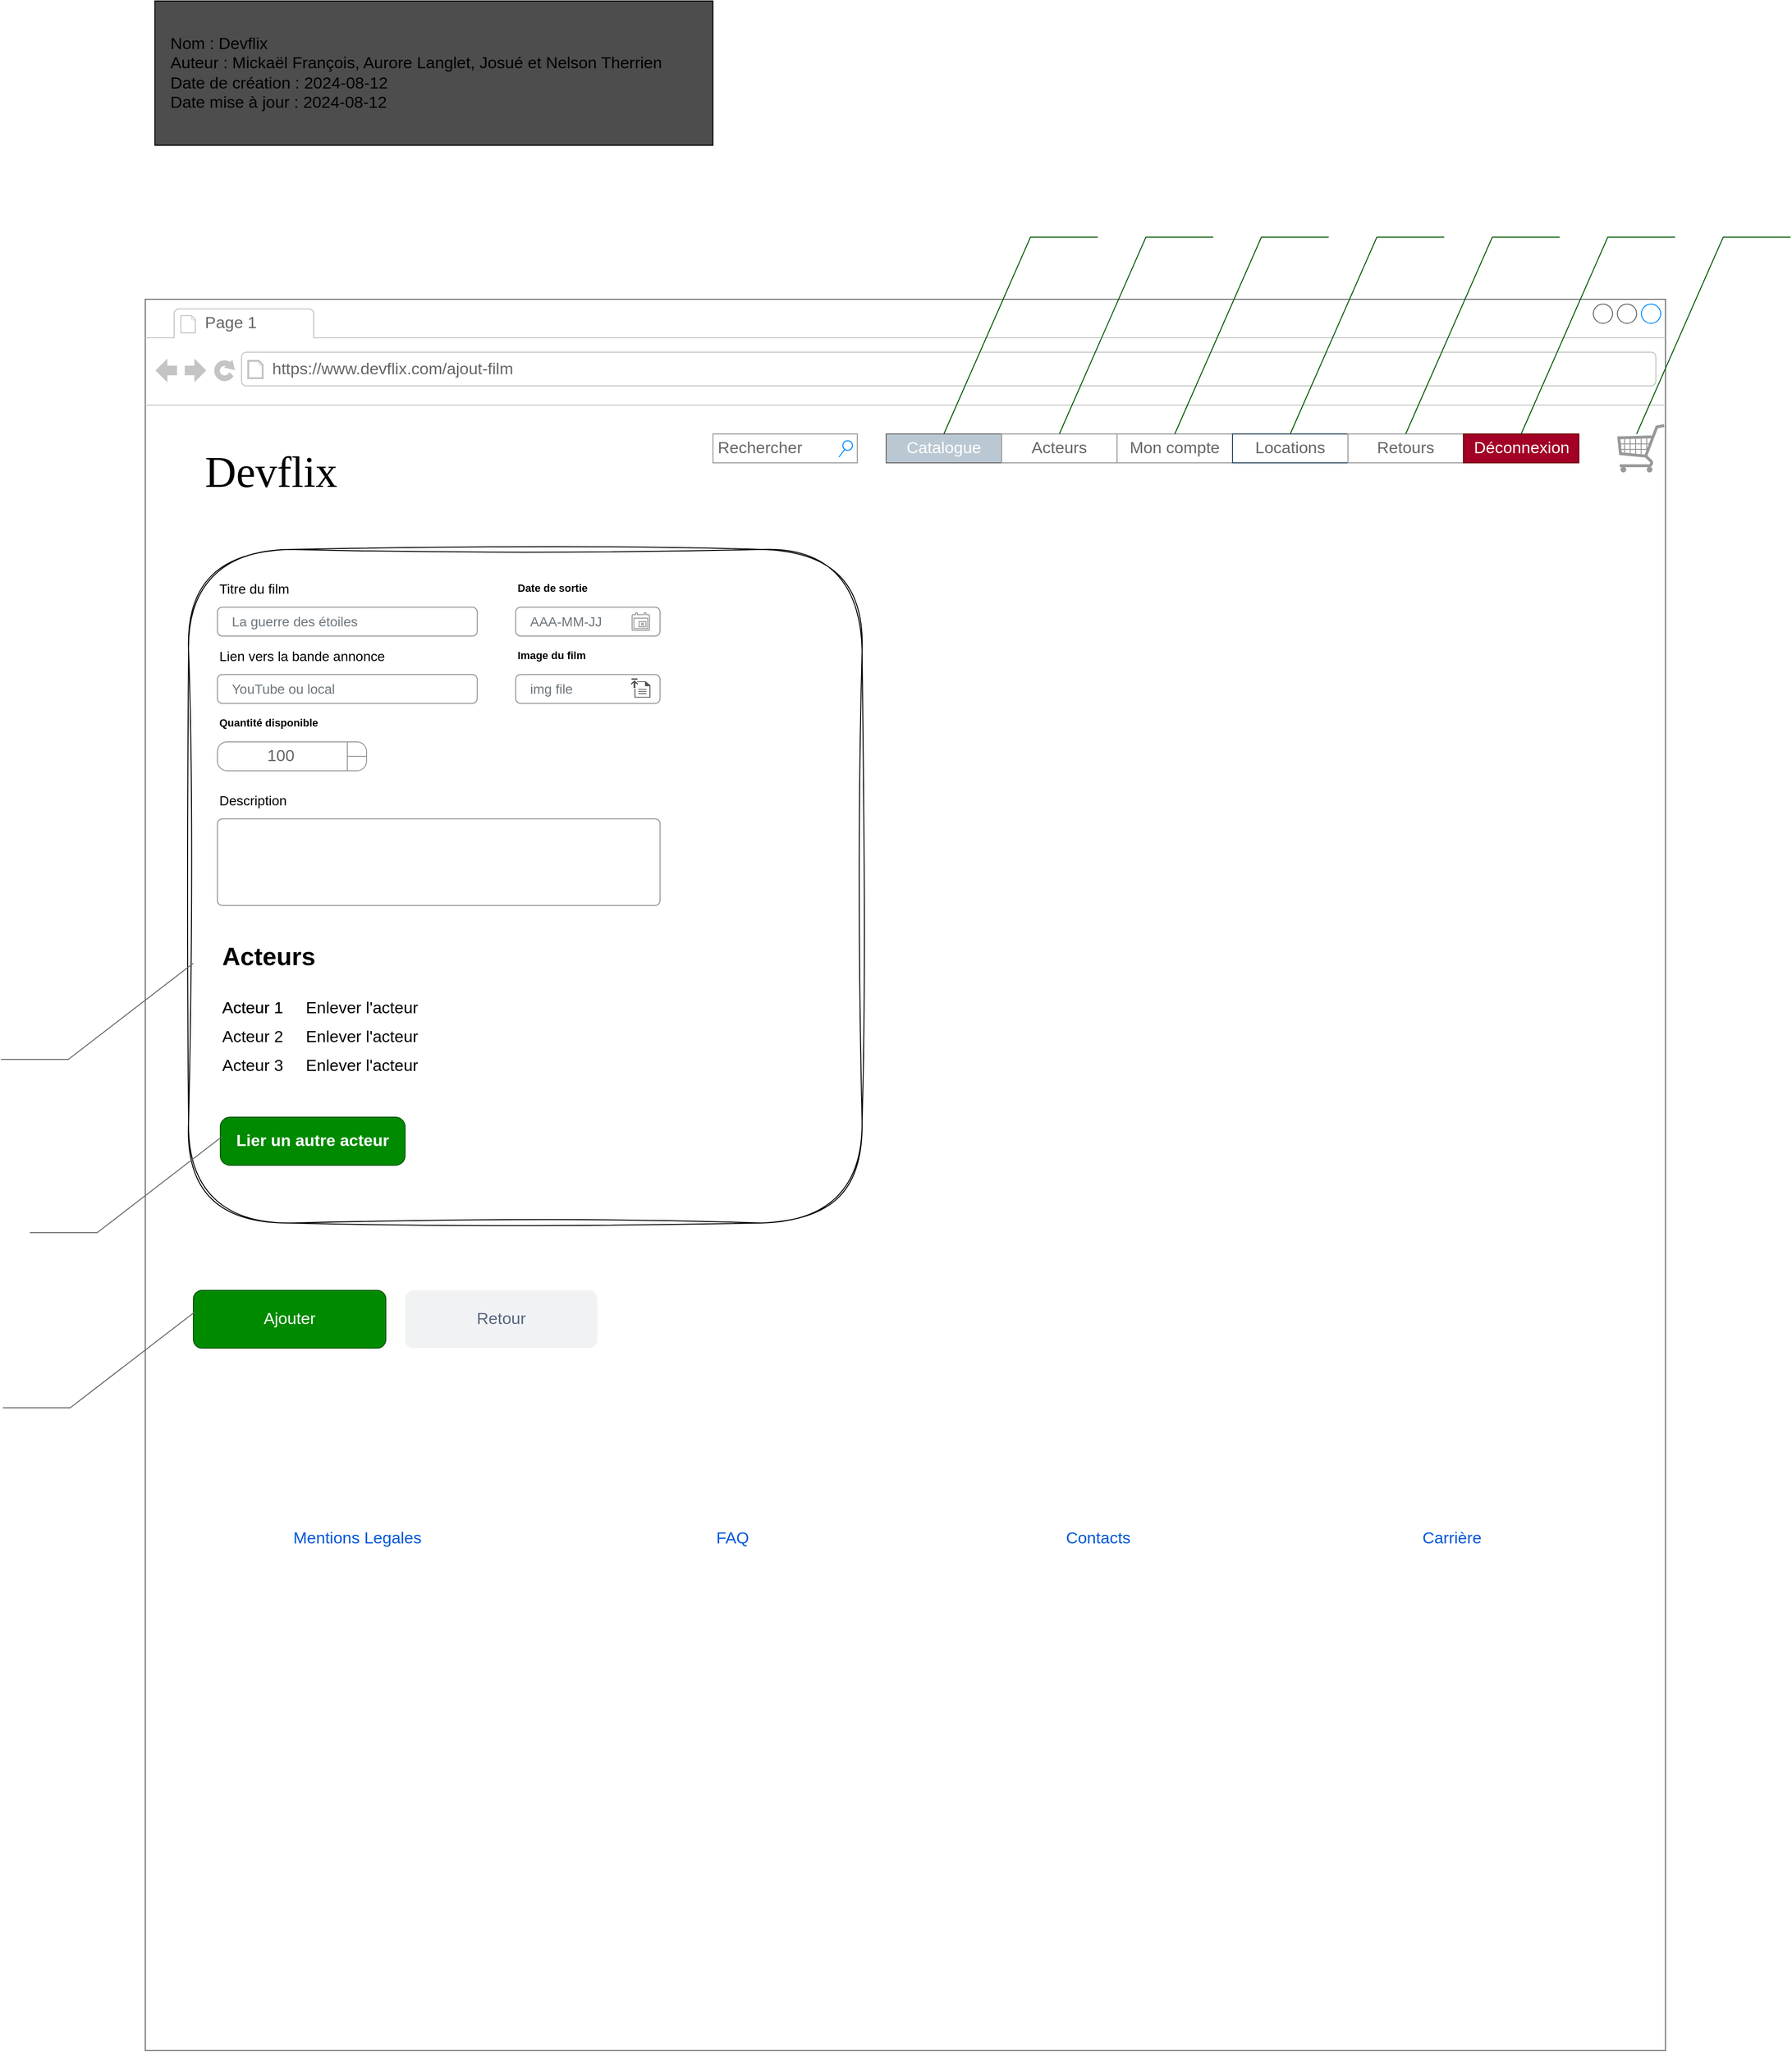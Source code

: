 <mxfile version="24.7.5">
  <diagram name="Page-1" id="BY2GdVJ9Qx3QBZno3a6H">
    <mxGraphModel dx="3034" dy="3536" grid="1" gridSize="10" guides="1" tooltips="1" connect="1" arrows="1" fold="1" page="1" pageScale="1" pageWidth="1600" pageHeight="900" math="0" shadow="0">
      <root>
        <mxCell id="0" />
        <mxCell id="1" parent="0" />
        <mxCell id="Mc8-L0GyPkzgZiNC3ZI8-2" value="" style="group;movable=1;resizable=1;rotatable=1;deletable=1;editable=1;locked=0;connectable=1;" parent="1" vertex="1" connectable="0">
          <mxGeometry x="-1240" y="-1610" width="1580" height="1820" as="geometry" />
        </mxCell>
        <mxCell id="cGPuWbrJMK2eRQ6o65dL-1" value="" style="strokeWidth=1;shadow=0;dashed=0;align=center;html=1;shape=mxgraph.mockup.containers.browserWindow;rSize=0;strokeColor=#666666;strokeColor2=#008cff;strokeColor3=#c4c4c4;mainText=,;recursiveResize=0;container=0;movable=1;resizable=1;rotatable=1;deletable=1;editable=1;locked=0;connectable=1;" parent="Mc8-L0GyPkzgZiNC3ZI8-2" vertex="1">
          <mxGeometry width="1580" height="1820" as="geometry" />
        </mxCell>
        <mxCell id="cGPuWbrJMK2eRQ6o65dL-4" value="Page 1" style="strokeWidth=1;shadow=0;dashed=0;align=center;html=1;shape=mxgraph.mockup.containers.anchor;fontSize=17;fontColor=#666666;align=left;whiteSpace=wrap;" parent="Mc8-L0GyPkzgZiNC3ZI8-2" vertex="1">
          <mxGeometry x="60" y="12" width="110" height="26" as="geometry" />
        </mxCell>
        <mxCell id="cGPuWbrJMK2eRQ6o65dL-5" value="https://www.devflix.com/ajout-film" style="strokeWidth=1;shadow=0;dashed=0;align=center;html=1;shape=mxgraph.mockup.containers.anchor;rSize=0;fontSize=17;fontColor=#666666;align=left;movable=1;resizable=1;rotatable=1;deletable=1;editable=1;locked=0;connectable=1;" parent="Mc8-L0GyPkzgZiNC3ZI8-2" vertex="1">
          <mxGeometry x="130" y="60" width="340" height="26" as="geometry" />
        </mxCell>
        <mxCell id="S5GrL-6xJ7y20FnC1aHE-4" value="" style="rounded=1;whiteSpace=wrap;html=1;sketch=1;curveFitting=1;jiggle=2;" parent="Mc8-L0GyPkzgZiNC3ZI8-2" vertex="1">
          <mxGeometry x="45" y="260" width="700" height="700" as="geometry" />
        </mxCell>
        <mxCell id="S5GrL-6xJ7y20FnC1aHE-5" value="Description" style="fillColor=none;strokeColor=none;align=left;fontSize=14;" parent="Mc8-L0GyPkzgZiNC3ZI8-2" vertex="1">
          <mxGeometry x="75" y="500" width="260" height="40" as="geometry" />
        </mxCell>
        <mxCell id="S5GrL-6xJ7y20FnC1aHE-6" value="" style="html=1;shadow=0;dashed=0;shape=mxgraph.bootstrap.rrect;rSize=5;fillColor=none;strokeColor=#999999;align=left;spacing=15;fontSize=14;fontColor=#6C767D;" parent="Mc8-L0GyPkzgZiNC3ZI8-2" vertex="1">
          <mxGeometry x="75" y="540" width="460" height="90" as="geometry" />
        </mxCell>
        <mxCell id="S5GrL-6xJ7y20FnC1aHE-7" value="Quantité disponible" style="fillColor=none;strokeColor=none;html=1;fontSize=14;fontStyle=0;align=left;fontColor=default;fontStyle=1;fontSize=11;hachureGap=4;pointerEvents=0;fontFamily=Helvetica;rounded=0;glass=0;shadow=0;verticalAlign=middle;" parent="Mc8-L0GyPkzgZiNC3ZI8-2" vertex="1">
          <mxGeometry x="75" y="430" width="100" height="20" as="geometry" />
        </mxCell>
        <mxCell id="S5GrL-6xJ7y20FnC1aHE-14" value="" style="group" parent="Mc8-L0GyPkzgZiNC3ZI8-2" vertex="1" connectable="0">
          <mxGeometry x="75" y="280" width="270" height="70" as="geometry" />
        </mxCell>
        <mxCell id="S5GrL-6xJ7y20FnC1aHE-15" value="Titre du film" style="fillColor=none;strokeColor=none;align=left;fontSize=14;" parent="S5GrL-6xJ7y20FnC1aHE-14" vertex="1">
          <mxGeometry width="260" height="40" as="geometry" />
        </mxCell>
        <mxCell id="S5GrL-6xJ7y20FnC1aHE-16" value="La guerre des étoiles" style="html=1;shadow=0;dashed=0;shape=mxgraph.bootstrap.rrect;rSize=5;fillColor=none;strokeColor=#999999;align=left;spacing=15;fontSize=14;fontColor=#6C767D;" parent="S5GrL-6xJ7y20FnC1aHE-14" vertex="1">
          <mxGeometry y="40" width="270" height="30" as="geometry" />
        </mxCell>
        <mxCell id="S5GrL-6xJ7y20FnC1aHE-21" value="" style="group" parent="Mc8-L0GyPkzgZiNC3ZI8-2" vertex="1" connectable="0">
          <mxGeometry x="75" y="350" width="270" height="70" as="geometry" />
        </mxCell>
        <mxCell id="S5GrL-6xJ7y20FnC1aHE-22" value="Lien vers la bande annonce" style="fillColor=none;strokeColor=none;align=left;fontSize=14;" parent="S5GrL-6xJ7y20FnC1aHE-21" vertex="1">
          <mxGeometry width="260" height="40" as="geometry" />
        </mxCell>
        <mxCell id="S5GrL-6xJ7y20FnC1aHE-24" value="" style="group" parent="Mc8-L0GyPkzgZiNC3ZI8-2" vertex="1" connectable="0">
          <mxGeometry x="385" y="290" width="150" height="60" as="geometry" />
        </mxCell>
        <mxCell id="S5GrL-6xJ7y20FnC1aHE-25" value="Date de sortie" style="fillColor=none;strokeColor=none;html=1;fontSize=14;fontStyle=0;align=left;fontColor=default;fontStyle=1;fontSize=11;hachureGap=4;pointerEvents=0;fontFamily=Helvetica;rounded=0;glass=0;shadow=0;verticalAlign=middle;" parent="S5GrL-6xJ7y20FnC1aHE-24" vertex="1">
          <mxGeometry width="100" height="20" as="geometry" />
        </mxCell>
        <mxCell id="S5GrL-6xJ7y20FnC1aHE-26" value="AAA-MM-JJ" style="html=1;shadow=0;dashed=0;shape=mxgraph.bootstrap.rrect;rSize=5;fillColor=none;strokeColor=#999999;align=left;spacing=15;fontSize=14;fontColor=#6C767D;flipV=1;" parent="S5GrL-6xJ7y20FnC1aHE-24" vertex="1">
          <mxGeometry y="30" width="150" height="30" as="geometry" />
        </mxCell>
        <mxCell id="S5GrL-6xJ7y20FnC1aHE-27" value="" style="shape=mxgraph.gmdl.calendar;fillColor=none;strokeColor=#999999;sketch=0;hachureGap=4;pointerEvents=0;fontFamily=Helvetica;fontSize=14;shadow=0;dashed=0;align=left;verticalAlign=middle;spacing=15;fontColor=#6C767D;" parent="S5GrL-6xJ7y20FnC1aHE-24" vertex="1">
          <mxGeometry x="121" y="36" width="18" height="18" as="geometry">
            <mxPoint x="-29" y="-9" as="offset" />
          </mxGeometry>
        </mxCell>
        <mxCell id="S5GrL-6xJ7y20FnC1aHE-28" value="&lt;table cellpadding=&quot;0&quot; cellspacing=&quot;0&quot; style=&quot;width:100%;height:100%;&quot;&gt;&lt;tr&gt;&lt;td style=&quot;width:85%&quot;&gt;100&lt;/td&gt;&lt;td style=&quot;width:15%&quot;&gt;&lt;/td&gt;&lt;/tr&gt;&lt;/table&gt;" style="strokeWidth=1;shadow=0;dashed=0;align=center;html=1;shape=mxgraph.mockup.forms.spinner;strokeColor=#999999;spinLayout=right;spinStyle=normal;adjStyle=triangle;fillColor=default;fontSize=17;fontColor=#666666;mainText=;html=1;overflow=fill;fillStyle=solid;" parent="Mc8-L0GyPkzgZiNC3ZI8-2" vertex="1">
          <mxGeometry x="75" y="460" width="155" height="30" as="geometry" />
        </mxCell>
        <mxCell id="S5GrL-6xJ7y20FnC1aHE-10" value="Image du film" style="fillColor=none;strokeColor=none;html=1;fontSize=14;fontStyle=0;align=left;fontColor=default;fontStyle=1;fontSize=11;hachureGap=4;pointerEvents=0;fontFamily=Helvetica;rounded=0;glass=0;shadow=0;verticalAlign=middle;" parent="Mc8-L0GyPkzgZiNC3ZI8-2" vertex="1">
          <mxGeometry x="385" y="360" width="100" height="20" as="geometry" />
        </mxCell>
        <mxCell id="S5GrL-6xJ7y20FnC1aHE-11" value="img file" style="html=1;shadow=0;dashed=0;shape=mxgraph.bootstrap.rrect;rSize=5;fillColor=none;strokeColor=#999999;align=left;spacing=15;fontSize=14;fontColor=#6C767D;flipV=1;" parent="Mc8-L0GyPkzgZiNC3ZI8-2" vertex="1">
          <mxGeometry x="385" y="390" width="150" height="30" as="geometry" />
        </mxCell>
        <mxCell id="S5GrL-6xJ7y20FnC1aHE-12" value="" style="sketch=0;pointerEvents=1;shadow=0;dashed=0;html=1;strokeColor=none;fillColor=#505050;labelPosition=center;verticalLabelPosition=bottom;verticalAlign=top;outlineConnect=0;align=center;shape=mxgraph.office.concepts.upload;" parent="Mc8-L0GyPkzgZiNC3ZI8-2" vertex="1">
          <mxGeometry x="505" y="394" width="20" height="20" as="geometry" />
        </mxCell>
        <mxCell id="S5GrL-6xJ7y20FnC1aHE-23" value="YouTube ou local" style="html=1;shadow=0;dashed=0;shape=mxgraph.bootstrap.rrect;rSize=5;fillColor=none;strokeColor=#999999;align=left;spacing=15;fontSize=14;fontColor=#6C767D;" parent="Mc8-L0GyPkzgZiNC3ZI8-2" vertex="1">
          <mxGeometry x="75" y="390" width="270" height="30" as="geometry" />
        </mxCell>
        <mxCell id="S5GrL-6xJ7y20FnC1aHE-31" value="Acteurs" style="text;align=left;fontStyle=1;verticalAlign=middle;spacingLeft=3;spacingRight=3;strokeColor=none;rotatable=0;points=[[0,0.5],[1,0.5]];portConstraint=eastwest;html=1;fontSize=26;" parent="Mc8-L0GyPkzgZiNC3ZI8-2" vertex="1">
          <mxGeometry x="75" y="670" width="230" height="26" as="geometry" />
        </mxCell>
        <mxCell id="S5GrL-6xJ7y20FnC1aHE-32" value="&lt;span style=&quot;font-weight: normal;&quot;&gt;&lt;font style=&quot;font-size: 17px;&quot;&gt;Acteur 1&lt;/font&gt;&lt;/span&gt;" style="text;align=left;fontStyle=1;verticalAlign=middle;spacingLeft=3;spacingRight=3;strokeColor=none;rotatable=0;points=[[0,0.5],[1,0.5]];portConstraint=eastwest;html=1;fontSize=26;" parent="Mc8-L0GyPkzgZiNC3ZI8-2" vertex="1">
          <mxGeometry x="75" y="720" width="230" height="26" as="geometry" />
        </mxCell>
        <mxCell id="S5GrL-6xJ7y20FnC1aHE-33" value="&lt;span style=&quot;font-weight: normal;&quot;&gt;&lt;font style=&quot;font-size: 17px;&quot;&gt;Acteur 1&lt;/font&gt;&lt;/span&gt;&lt;span style=&quot;font-size: 17px; font-weight: 400;&quot;&gt;&amp;nbsp; &amp;nbsp; &amp;nbsp;Enlever l&#39;acteur&lt;/span&gt;" style="text;align=left;fontStyle=1;verticalAlign=middle;spacingLeft=3;spacingRight=3;strokeColor=none;rotatable=0;points=[[0,0.5],[1,0.5]];portConstraint=eastwest;html=1;fontSize=26;" parent="Mc8-L0GyPkzgZiNC3ZI8-2" vertex="1">
          <mxGeometry x="75" y="720" width="230" height="26" as="geometry" />
        </mxCell>
        <mxCell id="S5GrL-6xJ7y20FnC1aHE-34" value="&lt;span style=&quot;font-weight: normal;&quot;&gt;&lt;font style=&quot;font-size: 17px;&quot;&gt;Acteur 2&lt;/font&gt;&lt;/span&gt;&lt;span style=&quot;font-size: 17px; font-weight: 400;&quot;&gt;&amp;nbsp; &amp;nbsp; &amp;nbsp;Enlever l&#39;acteur&lt;/span&gt;" style="text;align=left;fontStyle=1;verticalAlign=middle;spacingLeft=3;spacingRight=3;strokeColor=none;rotatable=0;points=[[0,0.5],[1,0.5]];portConstraint=eastwest;html=1;fontSize=26;" parent="Mc8-L0GyPkzgZiNC3ZI8-2" vertex="1">
          <mxGeometry x="75" y="750" width="230" height="26" as="geometry" />
        </mxCell>
        <mxCell id="S5GrL-6xJ7y20FnC1aHE-35" value="&lt;span style=&quot;font-weight: normal;&quot;&gt;&lt;font style=&quot;font-size: 17px;&quot;&gt;Acteur 3&lt;/font&gt;&lt;/span&gt;&lt;span style=&quot;font-size: 17px; font-weight: 400;&quot;&gt;&amp;nbsp; &amp;nbsp; &amp;nbsp;Enlever l&#39;acteur&lt;/span&gt;" style="text;align=left;fontStyle=1;verticalAlign=middle;spacingLeft=3;spacingRight=3;strokeColor=none;rotatable=0;points=[[0,0.5],[1,0.5]];portConstraint=eastwest;html=1;fontSize=26;" parent="Mc8-L0GyPkzgZiNC3ZI8-2" vertex="1">
          <mxGeometry x="75" y="780" width="230" height="26" as="geometry" />
        </mxCell>
        <mxCell id="S5GrL-6xJ7y20FnC1aHE-36" value="Lier un autre acteur" style="strokeWidth=1;shadow=0;dashed=0;align=center;html=1;shape=mxgraph.mockup.buttons.button;strokeColor=#005700;fontColor=#ffffff;mainText=;buttonStyle=round;fontSize=17;fontStyle=1;fillColor=#008a00;whiteSpace=wrap;" parent="Mc8-L0GyPkzgZiNC3ZI8-2" vertex="1">
          <mxGeometry x="78" y="850" width="192" height="50" as="geometry" />
        </mxCell>
        <mxCell id="S5GrL-6xJ7y20FnC1aHE-37" value="Retour" style="rounded=1;fillColor=#F1F2F4;strokeColor=none;html=1;whiteSpace=wrap;fontColor=#596780;align=center;verticalAlign=middle;fontStyle=0;fontSize=17;sketch=0;fontFamily=Helvetica;" parent="Mc8-L0GyPkzgZiNC3ZI8-2" vertex="1">
          <mxGeometry x="270" y="1030" width="200" height="60" as="geometry" />
        </mxCell>
        <mxCell id="S5GrL-6xJ7y20FnC1aHE-39" value="Ajouter" style="rounded=1;fillColor=#008a00;strokeColor=#005700;html=1;whiteSpace=wrap;fontColor=#ffffff;align=center;verticalAlign=middle;fontStyle=0;fontSize=17;sketch=0;fontFamily=Helvetica;" parent="Mc8-L0GyPkzgZiNC3ZI8-2" vertex="1">
          <mxGeometry x="50" y="1030" width="200" height="60" as="geometry" />
        </mxCell>
        <mxCell id="cGPuWbrJMK2eRQ6o65dL-15" value="Mentions Legales" style="fillColor=none;strokeColor=none;html=1;fontColor=#0057D8;align=center;verticalAlign=middle;fontStyle=0;fontSize=17;" parent="Mc8-L0GyPkzgZiNC3ZI8-2" vertex="1">
          <mxGeometry x="95" y="1250" width="250" height="75" as="geometry" />
        </mxCell>
        <mxCell id="cGPuWbrJMK2eRQ6o65dL-16" value="FAQ" style="fillColor=none;strokeColor=none;html=1;fontColor=#0057D8;align=center;verticalAlign=middle;fontStyle=0;fontSize=17;fontFamily=Helvetica;" parent="Mc8-L0GyPkzgZiNC3ZI8-2" vertex="1">
          <mxGeometry x="485" y="1250" width="250" height="75" as="geometry" />
        </mxCell>
        <mxCell id="cGPuWbrJMK2eRQ6o65dL-17" value="Contacts" style="fillColor=none;strokeColor=none;html=1;fontColor=#0057D8;align=center;verticalAlign=middle;fontStyle=0;fontSize=17;fontFamily=Helvetica;" parent="Mc8-L0GyPkzgZiNC3ZI8-2" vertex="1">
          <mxGeometry x="865" y="1250" width="250" height="75" as="geometry" />
        </mxCell>
        <mxCell id="cGPuWbrJMK2eRQ6o65dL-18" value="Carrière&amp;nbsp;" style="fillColor=none;strokeColor=none;html=1;fontColor=#0057D8;align=center;verticalAlign=middle;fontStyle=0;fontSize=17;fontFamily=Helvetica;" parent="Mc8-L0GyPkzgZiNC3ZI8-2" vertex="1">
          <mxGeometry x="1235" y="1250" width="250" height="75" as="geometry" />
        </mxCell>
        <mxCell id="cGPuWbrJMK2eRQ6o65dL-2" value="Devflix" style="text;html=1;points=[];align=left;verticalAlign=top;spacingTop=-4;fontSize=45;fontFamily=Verdana;" parent="1" vertex="1">
          <mxGeometry x="-1180" y="-1460" width="340" height="50" as="geometry" />
        </mxCell>
        <mxCell id="Mc8-L0GyPkzgZiNC3ZI8-1" value="&lt;span style=&quot;font-size: 17px;&quot;&gt;&amp;nbsp; &amp;nbsp;Nom : Devflix&lt;/span&gt;&lt;br style=&quot;font-size: 17px;&quot;&gt;&lt;span style=&quot;font-size: 17px;&quot;&gt;&amp;nbsp; &amp;nbsp;Auteur : Mickaël François, Aurore Langlet, Josué et Nelson Therrien&lt;/span&gt;&lt;br style=&quot;font-size: 17px;&quot;&gt;&lt;span style=&quot;font-size: 17px;&quot;&gt;&amp;nbsp; &amp;nbsp;Date de création : 2024-08-12&lt;/span&gt;&lt;br style=&quot;font-size: 17px;&quot;&gt;&lt;span style=&quot;font-size: 17px;&quot;&gt;&amp;nbsp; &amp;nbsp;Date mise à jour : 2024-08-12&amp;nbsp; &amp;nbsp; &amp;nbsp; &amp;nbsp; &amp;nbsp; &amp;nbsp; &amp;nbsp; &amp;nbsp; &amp;nbsp; &amp;nbsp; &amp;nbsp; &amp;nbsp; &amp;nbsp; &amp;nbsp; &amp;nbsp; &amp;nbsp; &amp;nbsp; &amp;nbsp; &amp;nbsp; &amp;nbsp; &amp;nbsp; &amp;nbsp; &amp;nbsp; &amp;nbsp; &amp;nbsp; &amp;nbsp; &amp;nbsp; &amp;nbsp; &amp;nbsp; &amp;nbsp; &amp;nbsp; &amp;nbsp; &amp;nbsp; &amp;nbsp; &amp;nbsp;&lt;/span&gt;" style="rounded=0;whiteSpace=wrap;html=1;align=left;fillColor=#4D4D4D;strokeColor=#000000;" parent="1" vertex="1">
          <mxGeometry x="-1230" y="-1920" width="580" height="150" as="geometry" />
        </mxCell>
        <mxCell id="-8HZ4sUAJwUP1H8HBxe7-1" value="&lt;font style=&quot;font-size: 17px;&quot;&gt;Rechercher&lt;/font&gt;" style="strokeWidth=1;shadow=0;dashed=0;align=center;html=1;shape=mxgraph.mockup.forms.searchBox;strokeColor=#999999;mainText=;strokeColor2=#008cff;fontColor=#666666;fontSize=17;align=left;spacingLeft=3;whiteSpace=wrap;" parent="1" vertex="1">
          <mxGeometry x="-650" y="-1470" width="150" height="30" as="geometry" />
        </mxCell>
        <mxCell id="-8HZ4sUAJwUP1H8HBxe7-2" value="" style="group;movable=1;resizable=1;rotatable=1;deletable=1;editable=1;locked=0;connectable=1;" parent="1" vertex="1" connectable="0">
          <mxGeometry x="-470" y="-1700" width="930" height="280" as="geometry" />
        </mxCell>
        <mxCell id="-8HZ4sUAJwUP1H8HBxe7-3" value="" style="swimlane;shape=mxgraph.bootstrap.anchor;strokeColor=#999999;fillColor=#ffffff;fontColor=#666666;childLayout=stackLayout;horizontal=0;startSize=0;horizontalStack=1;resizeParent=1;resizeParentMax=0;resizeLast=0;collapsible=0;marginBottom=0;whiteSpace=wrap;html=1;" parent="-8HZ4sUAJwUP1H8HBxe7-2" vertex="1">
          <mxGeometry y="230" width="720" height="30" as="geometry" />
        </mxCell>
        <mxCell id="-8HZ4sUAJwUP1H8HBxe7-4" value="Catalogue" style="text;strokeColor=#666666;align=center;verticalAlign=middle;spacingLeft=10;spacingRight=10;overflow=hidden;points=[[0,0.5],[1,0.5]];portConstraint=eastwest;rotatable=0;whiteSpace=wrap;html=1;fillColor=#BAC8D3;fontColor=#FFFFFF;fontSize=17;fontFamily=Helvetica;" parent="-8HZ4sUAJwUP1H8HBxe7-3" vertex="1">
          <mxGeometry width="120" height="30" as="geometry" />
        </mxCell>
        <mxCell id="-8HZ4sUAJwUP1H8HBxe7-5" value="Acteurs" style="text;strokeColor=inherit;align=center;verticalAlign=middle;spacingLeft=10;spacingRight=10;overflow=hidden;points=[[0,0.5],[1,0.5]];portConstraint=eastwest;rotatable=0;whiteSpace=wrap;html=1;fillColor=inherit;fontColor=inherit;fontSize=17;" parent="-8HZ4sUAJwUP1H8HBxe7-3" vertex="1">
          <mxGeometry x="120" width="120" height="30" as="geometry" />
        </mxCell>
        <mxCell id="-8HZ4sUAJwUP1H8HBxe7-6" value="Mon compte" style="text;strokeColor=inherit;align=center;verticalAlign=middle;spacingLeft=10;spacingRight=10;overflow=hidden;points=[[0,0.5],[1,0.5]];portConstraint=eastwest;rotatable=0;whiteSpace=wrap;html=1;fillColor=inherit;fontColor=inherit;fontSize=17;" parent="-8HZ4sUAJwUP1H8HBxe7-3" vertex="1">
          <mxGeometry x="240" width="120" height="30" as="geometry" />
        </mxCell>
        <mxCell id="-8HZ4sUAJwUP1H8HBxe7-7" value="Locations" style="text;strokeColor=#23445d;align=center;verticalAlign=middle;spacingLeft=10;spacingRight=10;overflow=hidden;points=[[0,0.5],[1,0.5]];portConstraint=eastwest;rotatable=0;whiteSpace=wrap;html=1;fillColor=#FFFFFF;fontSize=17;fontFamily=Helvetica;fontColor=inherit;" parent="-8HZ4sUAJwUP1H8HBxe7-3" vertex="1">
          <mxGeometry x="360" width="120" height="30" as="geometry" />
        </mxCell>
        <mxCell id="-8HZ4sUAJwUP1H8HBxe7-8" value="Retours" style="text;strokeColor=inherit;align=center;verticalAlign=middle;spacingLeft=10;spacingRight=10;overflow=hidden;points=[[0,0.5],[1,0.5]];portConstraint=eastwest;rotatable=0;whiteSpace=wrap;html=1;fillColor=inherit;fontColor=inherit;fontSize=17;" parent="-8HZ4sUAJwUP1H8HBxe7-3" vertex="1">
          <mxGeometry x="480" width="120" height="30" as="geometry" />
        </mxCell>
        <mxCell id="-8HZ4sUAJwUP1H8HBxe7-9" value="Déconnexion&amp;nbsp;" style="text;strokeColor=#6F0000;align=center;verticalAlign=middle;spacingLeft=10;spacingRight=10;overflow=hidden;points=[[0,0.5],[1,0.5]];portConstraint=eastwest;rotatable=0;whiteSpace=wrap;html=1;fillColor=#a20025;fontColor=#ffffff;fontSize=17;" parent="-8HZ4sUAJwUP1H8HBxe7-3" vertex="1">
          <mxGeometry x="600" width="120" height="30" as="geometry" />
        </mxCell>
        <mxCell id="-8HZ4sUAJwUP1H8HBxe7-10" value="C4" style="strokeWidth=1;shadow=0;dashed=0;align=center;html=1;shape=mxgraph.mockup.text.callout;linkText=;textSize=17;textColor=#666666;callDir=NE;callStyle=line;fontSize=17;align=right;verticalAlign=top;strokeColor=#005700;fillColor=#008a00;fontColor=#ffffff;" parent="-8HZ4sUAJwUP1H8HBxe7-2" vertex="1">
          <mxGeometry x="180" width="160" height="230" as="geometry" />
        </mxCell>
        <mxCell id="-8HZ4sUAJwUP1H8HBxe7-11" value="C1" style="strokeWidth=1;shadow=0;dashed=0;align=center;html=1;shape=mxgraph.mockup.text.callout;linkText=;textSize=17;textColor=#666666;callDir=NE;callStyle=line;fontSize=17;align=right;verticalAlign=top;strokeColor=#005700;fillColor=#008a00;fontColor=#ffffff;" parent="-8HZ4sUAJwUP1H8HBxe7-2" vertex="1">
          <mxGeometry x="60" width="160" height="230" as="geometry" />
        </mxCell>
        <mxCell id="-8HZ4sUAJwUP1H8HBxe7-12" value="C17" style="strokeWidth=1;shadow=0;dashed=0;align=center;html=1;shape=mxgraph.mockup.text.callout;linkText=;textSize=17;textColor=#666666;callDir=NE;callStyle=line;fontSize=17;align=right;verticalAlign=top;strokeColor=#005700;fillColor=#008a00;fontColor=#ffffff;" parent="-8HZ4sUAJwUP1H8HBxe7-2" vertex="1">
          <mxGeometry x="300" width="160" height="230" as="geometry" />
        </mxCell>
        <mxCell id="-8HZ4sUAJwUP1H8HBxe7-13" value="C19" style="strokeWidth=1;shadow=0;dashed=0;align=center;html=1;shape=mxgraph.mockup.text.callout;linkText=;textSize=17;textColor=#666666;callDir=NE;callStyle=line;fontSize=17;align=right;verticalAlign=top;strokeColor=#005700;fillColor=#008a00;fontColor=#ffffff;" parent="-8HZ4sUAJwUP1H8HBxe7-2" vertex="1">
          <mxGeometry x="420" width="160" height="230" as="geometry" />
        </mxCell>
        <mxCell id="-8HZ4sUAJwUP1H8HBxe7-14" value="" style="verticalLabelPosition=bottom;shadow=0;dashed=0;align=center;html=1;verticalAlign=top;strokeWidth=1;shape=mxgraph.mockup.misc.shoppingCart;strokeColor=#999999;" parent="-8HZ4sUAJwUP1H8HBxe7-2" vertex="1">
          <mxGeometry x="760" y="220" width="50" height="50" as="geometry" />
        </mxCell>
        <mxCell id="-8HZ4sUAJwUP1H8HBxe7-15" value="C27" style="strokeWidth=1;shadow=0;dashed=0;align=center;html=1;shape=mxgraph.mockup.text.callout;linkText=;textSize=17;textColor=#666666;callDir=NE;callStyle=line;fontSize=17;align=right;verticalAlign=top;strokeColor=#005700;fillColor=#008a00;fontColor=#ffffff;" parent="-8HZ4sUAJwUP1H8HBxe7-2" vertex="1">
          <mxGeometry x="540" width="160" height="230" as="geometry" />
        </mxCell>
        <mxCell id="-8HZ4sUAJwUP1H8HBxe7-16" value="C46" style="strokeWidth=1;shadow=0;dashed=0;align=center;html=1;shape=mxgraph.mockup.text.callout;linkText=;textSize=17;textColor=#666666;callDir=NE;callStyle=line;fontSize=17;align=right;verticalAlign=top;strokeColor=#005700;fillColor=#008a00;fontColor=#ffffff;" parent="-8HZ4sUAJwUP1H8HBxe7-2" vertex="1">
          <mxGeometry x="660" width="160" height="230" as="geometry" />
        </mxCell>
        <mxCell id="-8HZ4sUAJwUP1H8HBxe7-17" value="C9" style="strokeWidth=1;shadow=0;dashed=0;align=center;html=1;shape=mxgraph.mockup.text.callout;linkText=;textSize=17;textColor=#666666;callDir=NE;callStyle=line;fontSize=17;align=right;verticalAlign=top;strokeColor=#005700;fillColor=#008a00;fontColor=#ffffff;container=0;" parent="-8HZ4sUAJwUP1H8HBxe7-2" vertex="1">
          <mxGeometry x="780" width="160" height="230" as="geometry" />
        </mxCell>
        <mxCell id="S5GrL-6xJ7y20FnC1aHE-41" value="&lt;font color=&quot;#ffffff&quot;&gt;C30&lt;/font&gt;" style="strokeWidth=1;shadow=0;dashed=0;align=center;html=1;shape=mxgraph.mockup.text.callout;linkText=;textSize=17;textColor=#666666;callDir=SW;callStyle=line;fontSize=17;fontColor=#666666;align=left;verticalAlign=bottom;strokeColor=#666666;" parent="1" vertex="1">
          <mxGeometry x="-1390" y="-920" width="200" height="100" as="geometry" />
        </mxCell>
        <mxCell id="S5GrL-6xJ7y20FnC1aHE-42" value="&lt;font color=&quot;#ffffff&quot;&gt;C31&lt;/font&gt;" style="strokeWidth=1;shadow=0;dashed=0;align=center;html=1;shape=mxgraph.mockup.text.callout;linkText=;textSize=17;textColor=#666666;callDir=SW;callStyle=line;fontSize=17;fontColor=#666666;align=left;verticalAlign=bottom;strokeColor=#666666;" parent="1" vertex="1">
          <mxGeometry x="-1388" y="-558" width="200" height="100" as="geometry" />
        </mxCell>
        <mxCell id="S5GrL-6xJ7y20FnC1aHE-43" value="&lt;font color=&quot;#ffffff&quot;&gt;C39&lt;/font&gt;" style="strokeWidth=1;shadow=0;dashed=0;align=center;html=1;shape=mxgraph.mockup.text.callout;linkText=;textSize=17;textColor=#666666;callDir=SW;callStyle=line;fontSize=17;fontColor=#666666;align=left;verticalAlign=bottom;strokeColor=#666666;" parent="1" vertex="1">
          <mxGeometry x="-1360" y="-740" width="200" height="100" as="geometry" />
        </mxCell>
      </root>
    </mxGraphModel>
  </diagram>
</mxfile>
